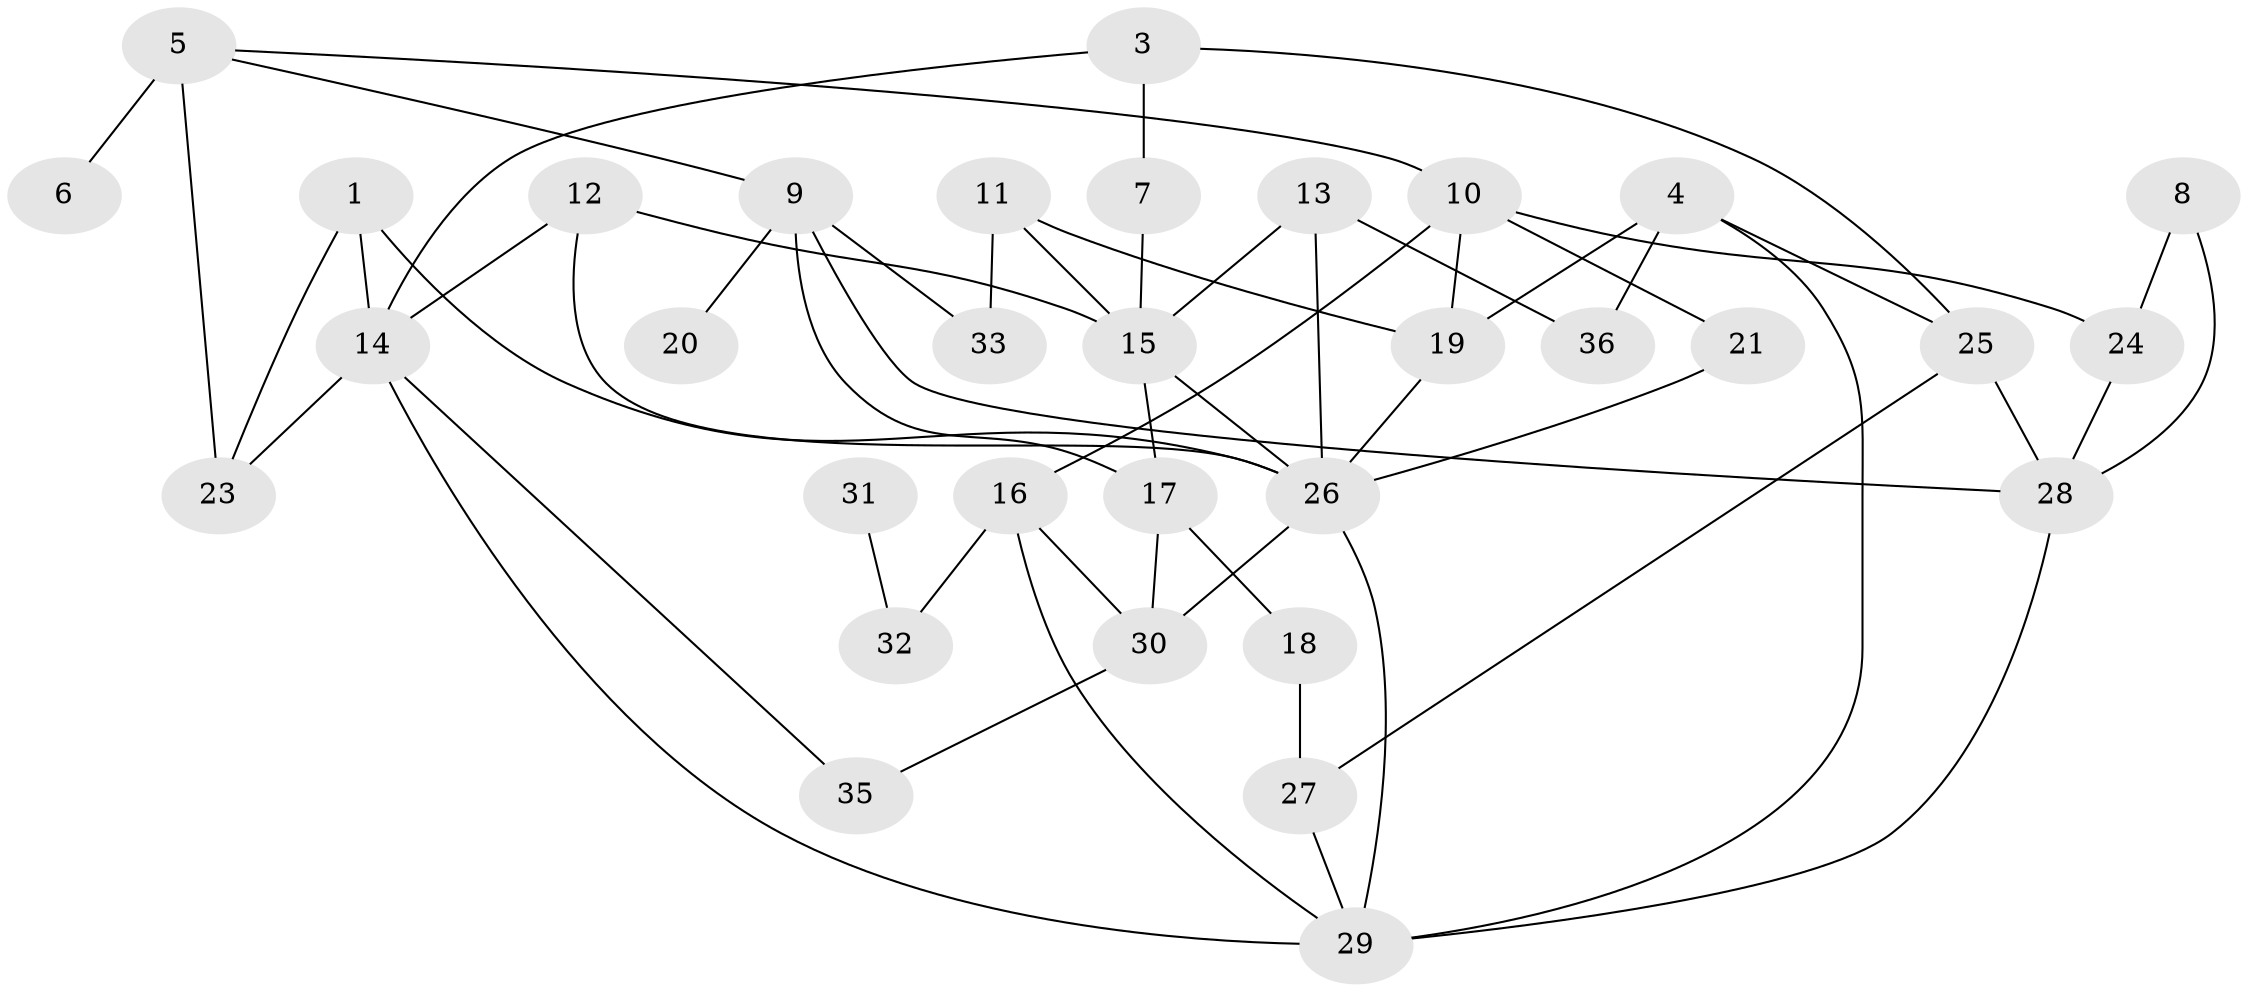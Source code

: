 // original degree distribution, {1: 0.2638888888888889, 3: 0.2361111111111111, 2: 0.2222222222222222, 4: 0.1388888888888889, 6: 0.013888888888888888, 0: 0.027777777777777776, 5: 0.06944444444444445, 8: 0.013888888888888888, 7: 0.013888888888888888}
// Generated by graph-tools (version 1.1) at 2025/00/03/09/25 03:00:42]
// undirected, 33 vertices, 56 edges
graph export_dot {
graph [start="1"]
  node [color=gray90,style=filled];
  1;
  3;
  4;
  5;
  6;
  7;
  8;
  9;
  10;
  11;
  12;
  13;
  14;
  15;
  16;
  17;
  18;
  19;
  20;
  21;
  23;
  24;
  25;
  26;
  27;
  28;
  29;
  30;
  31;
  32;
  33;
  35;
  36;
  1 -- 14 [weight=1.0];
  1 -- 23 [weight=1.0];
  1 -- 26 [weight=1.0];
  3 -- 7 [weight=1.0];
  3 -- 14 [weight=1.0];
  3 -- 25 [weight=1.0];
  4 -- 19 [weight=1.0];
  4 -- 25 [weight=1.0];
  4 -- 29 [weight=1.0];
  4 -- 36 [weight=1.0];
  5 -- 6 [weight=1.0];
  5 -- 9 [weight=1.0];
  5 -- 10 [weight=1.0];
  5 -- 23 [weight=2.0];
  7 -- 15 [weight=1.0];
  8 -- 24 [weight=1.0];
  8 -- 28 [weight=1.0];
  9 -- 17 [weight=1.0];
  9 -- 20 [weight=1.0];
  9 -- 28 [weight=1.0];
  9 -- 33 [weight=1.0];
  10 -- 16 [weight=1.0];
  10 -- 19 [weight=1.0];
  10 -- 21 [weight=1.0];
  10 -- 24 [weight=1.0];
  11 -- 15 [weight=1.0];
  11 -- 19 [weight=1.0];
  11 -- 33 [weight=1.0];
  12 -- 14 [weight=1.0];
  12 -- 15 [weight=1.0];
  12 -- 26 [weight=1.0];
  13 -- 15 [weight=1.0];
  13 -- 26 [weight=1.0];
  13 -- 36 [weight=1.0];
  14 -- 23 [weight=1.0];
  14 -- 29 [weight=1.0];
  14 -- 35 [weight=1.0];
  15 -- 17 [weight=1.0];
  15 -- 26 [weight=1.0];
  16 -- 29 [weight=1.0];
  16 -- 30 [weight=1.0];
  16 -- 32 [weight=1.0];
  17 -- 18 [weight=1.0];
  17 -- 30 [weight=2.0];
  18 -- 27 [weight=1.0];
  19 -- 26 [weight=1.0];
  21 -- 26 [weight=1.0];
  24 -- 28 [weight=1.0];
  25 -- 27 [weight=1.0];
  25 -- 28 [weight=1.0];
  26 -- 29 [weight=1.0];
  26 -- 30 [weight=1.0];
  27 -- 29 [weight=1.0];
  28 -- 29 [weight=1.0];
  30 -- 35 [weight=1.0];
  31 -- 32 [weight=1.0];
}
